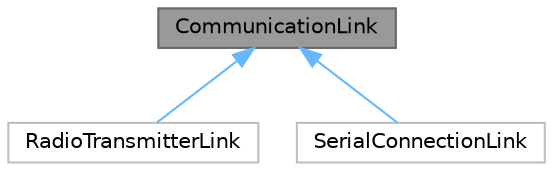 digraph "CommunicationLink"
{
 // LATEX_PDF_SIZE
  bgcolor="transparent";
  edge [fontname=Helvetica,fontsize=10,labelfontname=Helvetica,labelfontsize=10];
  node [fontname=Helvetica,fontsize=10,shape=box,height=0.2,width=0.4];
  Node1 [label="CommunicationLink",height=0.2,width=0.4,color="gray40", fillcolor="grey60", style="filled", fontcolor="black",tooltip=" "];
  Node1 -> Node2 [dir="back",color="steelblue1",style="solid"];
  Node2 [label="RadioTransmitterLink",height=0.2,width=0.4,color="grey75", fillcolor="white", style="filled",URL="$classRadioTransmitterLink.html",tooltip=" "];
  Node1 -> Node3 [dir="back",color="steelblue1",style="solid"];
  Node3 [label="SerialConnectionLink",height=0.2,width=0.4,color="grey75", fillcolor="white", style="filled",URL="$classSerialConnectionLink.html",tooltip=" "];
}

